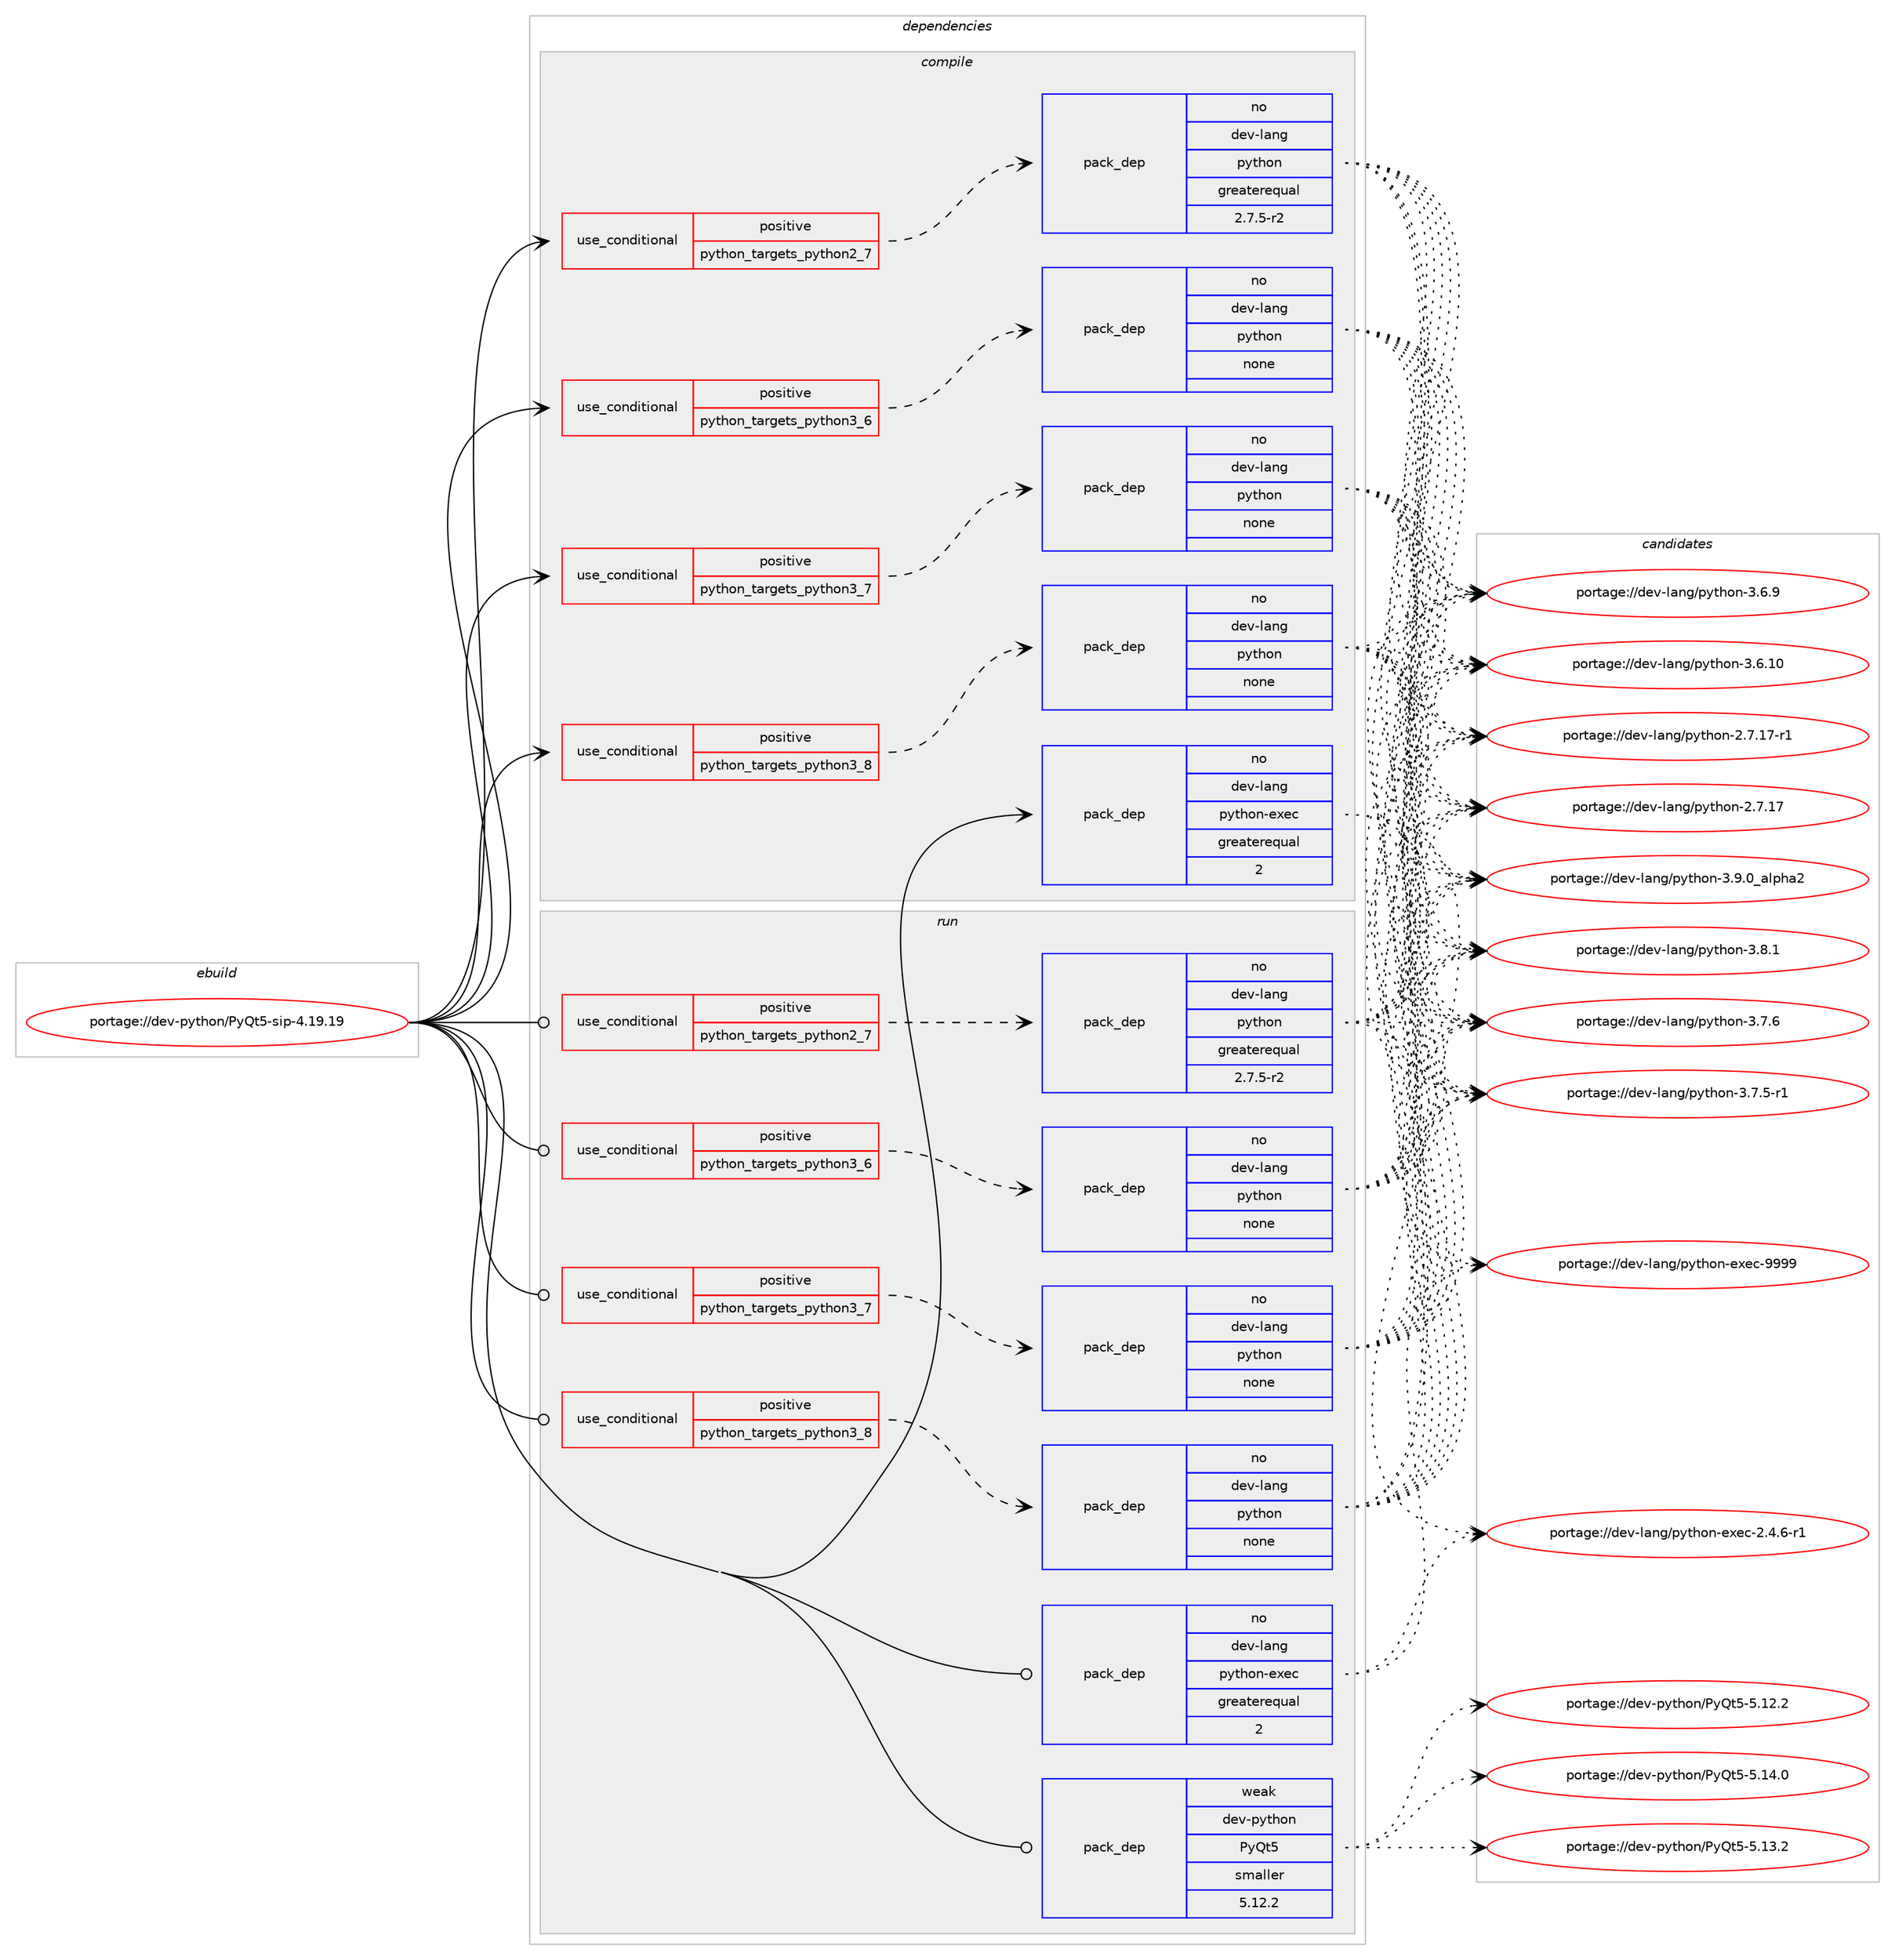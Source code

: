 digraph prolog {

# *************
# Graph options
# *************

newrank=true;
concentrate=true;
compound=true;
graph [rankdir=LR,fontname=Helvetica,fontsize=10,ranksep=1.5];#, ranksep=2.5, nodesep=0.2];
edge  [arrowhead=vee];
node  [fontname=Helvetica,fontsize=10];

# **********
# The ebuild
# **********

subgraph cluster_leftcol {
color=gray;
label=<<i>ebuild</i>>;
id [label="portage://dev-python/PyQt5-sip-4.19.19", color=red, width=4, href="../dev-python/PyQt5-sip-4.19.19.svg"];
}

# ****************
# The dependencies
# ****************

subgraph cluster_midcol {
color=gray;
label=<<i>dependencies</i>>;
subgraph cluster_compile {
fillcolor="#eeeeee";
style=filled;
label=<<i>compile</i>>;
subgraph cond119402 {
dependency472957 [label=<<TABLE BORDER="0" CELLBORDER="1" CELLSPACING="0" CELLPADDING="4"><TR><TD ROWSPAN="3" CELLPADDING="10">use_conditional</TD></TR><TR><TD>positive</TD></TR><TR><TD>python_targets_python2_7</TD></TR></TABLE>>, shape=none, color=red];
subgraph pack348538 {
dependency472958 [label=<<TABLE BORDER="0" CELLBORDER="1" CELLSPACING="0" CELLPADDING="4" WIDTH="220"><TR><TD ROWSPAN="6" CELLPADDING="30">pack_dep</TD></TR><TR><TD WIDTH="110">no</TD></TR><TR><TD>dev-lang</TD></TR><TR><TD>python</TD></TR><TR><TD>greaterequal</TD></TR><TR><TD>2.7.5-r2</TD></TR></TABLE>>, shape=none, color=blue];
}
dependency472957:e -> dependency472958:w [weight=20,style="dashed",arrowhead="vee"];
}
id:e -> dependency472957:w [weight=20,style="solid",arrowhead="vee"];
subgraph cond119403 {
dependency472959 [label=<<TABLE BORDER="0" CELLBORDER="1" CELLSPACING="0" CELLPADDING="4"><TR><TD ROWSPAN="3" CELLPADDING="10">use_conditional</TD></TR><TR><TD>positive</TD></TR><TR><TD>python_targets_python3_6</TD></TR></TABLE>>, shape=none, color=red];
subgraph pack348539 {
dependency472960 [label=<<TABLE BORDER="0" CELLBORDER="1" CELLSPACING="0" CELLPADDING="4" WIDTH="220"><TR><TD ROWSPAN="6" CELLPADDING="30">pack_dep</TD></TR><TR><TD WIDTH="110">no</TD></TR><TR><TD>dev-lang</TD></TR><TR><TD>python</TD></TR><TR><TD>none</TD></TR><TR><TD></TD></TR></TABLE>>, shape=none, color=blue];
}
dependency472959:e -> dependency472960:w [weight=20,style="dashed",arrowhead="vee"];
}
id:e -> dependency472959:w [weight=20,style="solid",arrowhead="vee"];
subgraph cond119404 {
dependency472961 [label=<<TABLE BORDER="0" CELLBORDER="1" CELLSPACING="0" CELLPADDING="4"><TR><TD ROWSPAN="3" CELLPADDING="10">use_conditional</TD></TR><TR><TD>positive</TD></TR><TR><TD>python_targets_python3_7</TD></TR></TABLE>>, shape=none, color=red];
subgraph pack348540 {
dependency472962 [label=<<TABLE BORDER="0" CELLBORDER="1" CELLSPACING="0" CELLPADDING="4" WIDTH="220"><TR><TD ROWSPAN="6" CELLPADDING="30">pack_dep</TD></TR><TR><TD WIDTH="110">no</TD></TR><TR><TD>dev-lang</TD></TR><TR><TD>python</TD></TR><TR><TD>none</TD></TR><TR><TD></TD></TR></TABLE>>, shape=none, color=blue];
}
dependency472961:e -> dependency472962:w [weight=20,style="dashed",arrowhead="vee"];
}
id:e -> dependency472961:w [weight=20,style="solid",arrowhead="vee"];
subgraph cond119405 {
dependency472963 [label=<<TABLE BORDER="0" CELLBORDER="1" CELLSPACING="0" CELLPADDING="4"><TR><TD ROWSPAN="3" CELLPADDING="10">use_conditional</TD></TR><TR><TD>positive</TD></TR><TR><TD>python_targets_python3_8</TD></TR></TABLE>>, shape=none, color=red];
subgraph pack348541 {
dependency472964 [label=<<TABLE BORDER="0" CELLBORDER="1" CELLSPACING="0" CELLPADDING="4" WIDTH="220"><TR><TD ROWSPAN="6" CELLPADDING="30">pack_dep</TD></TR><TR><TD WIDTH="110">no</TD></TR><TR><TD>dev-lang</TD></TR><TR><TD>python</TD></TR><TR><TD>none</TD></TR><TR><TD></TD></TR></TABLE>>, shape=none, color=blue];
}
dependency472963:e -> dependency472964:w [weight=20,style="dashed",arrowhead="vee"];
}
id:e -> dependency472963:w [weight=20,style="solid",arrowhead="vee"];
subgraph pack348542 {
dependency472965 [label=<<TABLE BORDER="0" CELLBORDER="1" CELLSPACING="0" CELLPADDING="4" WIDTH="220"><TR><TD ROWSPAN="6" CELLPADDING="30">pack_dep</TD></TR><TR><TD WIDTH="110">no</TD></TR><TR><TD>dev-lang</TD></TR><TR><TD>python-exec</TD></TR><TR><TD>greaterequal</TD></TR><TR><TD>2</TD></TR></TABLE>>, shape=none, color=blue];
}
id:e -> dependency472965:w [weight=20,style="solid",arrowhead="vee"];
}
subgraph cluster_compileandrun {
fillcolor="#eeeeee";
style=filled;
label=<<i>compile and run</i>>;
}
subgraph cluster_run {
fillcolor="#eeeeee";
style=filled;
label=<<i>run</i>>;
subgraph cond119406 {
dependency472966 [label=<<TABLE BORDER="0" CELLBORDER="1" CELLSPACING="0" CELLPADDING="4"><TR><TD ROWSPAN="3" CELLPADDING="10">use_conditional</TD></TR><TR><TD>positive</TD></TR><TR><TD>python_targets_python2_7</TD></TR></TABLE>>, shape=none, color=red];
subgraph pack348543 {
dependency472967 [label=<<TABLE BORDER="0" CELLBORDER="1" CELLSPACING="0" CELLPADDING="4" WIDTH="220"><TR><TD ROWSPAN="6" CELLPADDING="30">pack_dep</TD></TR><TR><TD WIDTH="110">no</TD></TR><TR><TD>dev-lang</TD></TR><TR><TD>python</TD></TR><TR><TD>greaterequal</TD></TR><TR><TD>2.7.5-r2</TD></TR></TABLE>>, shape=none, color=blue];
}
dependency472966:e -> dependency472967:w [weight=20,style="dashed",arrowhead="vee"];
}
id:e -> dependency472966:w [weight=20,style="solid",arrowhead="odot"];
subgraph cond119407 {
dependency472968 [label=<<TABLE BORDER="0" CELLBORDER="1" CELLSPACING="0" CELLPADDING="4"><TR><TD ROWSPAN="3" CELLPADDING="10">use_conditional</TD></TR><TR><TD>positive</TD></TR><TR><TD>python_targets_python3_6</TD></TR></TABLE>>, shape=none, color=red];
subgraph pack348544 {
dependency472969 [label=<<TABLE BORDER="0" CELLBORDER="1" CELLSPACING="0" CELLPADDING="4" WIDTH="220"><TR><TD ROWSPAN="6" CELLPADDING="30">pack_dep</TD></TR><TR><TD WIDTH="110">no</TD></TR><TR><TD>dev-lang</TD></TR><TR><TD>python</TD></TR><TR><TD>none</TD></TR><TR><TD></TD></TR></TABLE>>, shape=none, color=blue];
}
dependency472968:e -> dependency472969:w [weight=20,style="dashed",arrowhead="vee"];
}
id:e -> dependency472968:w [weight=20,style="solid",arrowhead="odot"];
subgraph cond119408 {
dependency472970 [label=<<TABLE BORDER="0" CELLBORDER="1" CELLSPACING="0" CELLPADDING="4"><TR><TD ROWSPAN="3" CELLPADDING="10">use_conditional</TD></TR><TR><TD>positive</TD></TR><TR><TD>python_targets_python3_7</TD></TR></TABLE>>, shape=none, color=red];
subgraph pack348545 {
dependency472971 [label=<<TABLE BORDER="0" CELLBORDER="1" CELLSPACING="0" CELLPADDING="4" WIDTH="220"><TR><TD ROWSPAN="6" CELLPADDING="30">pack_dep</TD></TR><TR><TD WIDTH="110">no</TD></TR><TR><TD>dev-lang</TD></TR><TR><TD>python</TD></TR><TR><TD>none</TD></TR><TR><TD></TD></TR></TABLE>>, shape=none, color=blue];
}
dependency472970:e -> dependency472971:w [weight=20,style="dashed",arrowhead="vee"];
}
id:e -> dependency472970:w [weight=20,style="solid",arrowhead="odot"];
subgraph cond119409 {
dependency472972 [label=<<TABLE BORDER="0" CELLBORDER="1" CELLSPACING="0" CELLPADDING="4"><TR><TD ROWSPAN="3" CELLPADDING="10">use_conditional</TD></TR><TR><TD>positive</TD></TR><TR><TD>python_targets_python3_8</TD></TR></TABLE>>, shape=none, color=red];
subgraph pack348546 {
dependency472973 [label=<<TABLE BORDER="0" CELLBORDER="1" CELLSPACING="0" CELLPADDING="4" WIDTH="220"><TR><TD ROWSPAN="6" CELLPADDING="30">pack_dep</TD></TR><TR><TD WIDTH="110">no</TD></TR><TR><TD>dev-lang</TD></TR><TR><TD>python</TD></TR><TR><TD>none</TD></TR><TR><TD></TD></TR></TABLE>>, shape=none, color=blue];
}
dependency472972:e -> dependency472973:w [weight=20,style="dashed",arrowhead="vee"];
}
id:e -> dependency472972:w [weight=20,style="solid",arrowhead="odot"];
subgraph pack348547 {
dependency472974 [label=<<TABLE BORDER="0" CELLBORDER="1" CELLSPACING="0" CELLPADDING="4" WIDTH="220"><TR><TD ROWSPAN="6" CELLPADDING="30">pack_dep</TD></TR><TR><TD WIDTH="110">no</TD></TR><TR><TD>dev-lang</TD></TR><TR><TD>python-exec</TD></TR><TR><TD>greaterequal</TD></TR><TR><TD>2</TD></TR></TABLE>>, shape=none, color=blue];
}
id:e -> dependency472974:w [weight=20,style="solid",arrowhead="odot"];
subgraph pack348548 {
dependency472975 [label=<<TABLE BORDER="0" CELLBORDER="1" CELLSPACING="0" CELLPADDING="4" WIDTH="220"><TR><TD ROWSPAN="6" CELLPADDING="30">pack_dep</TD></TR><TR><TD WIDTH="110">weak</TD></TR><TR><TD>dev-python</TD></TR><TR><TD>PyQt5</TD></TR><TR><TD>smaller</TD></TR><TR><TD>5.12.2</TD></TR></TABLE>>, shape=none, color=blue];
}
id:e -> dependency472975:w [weight=20,style="solid",arrowhead="odot"];
}
}

# **************
# The candidates
# **************

subgraph cluster_choices {
rank=same;
color=gray;
label=<<i>candidates</i>>;

subgraph choice348538 {
color=black;
nodesep=1;
choice10010111845108971101034711212111610411111045514657464895971081121049750 [label="portage://dev-lang/python-3.9.0_alpha2", color=red, width=4,href="../dev-lang/python-3.9.0_alpha2.svg"];
choice100101118451089711010347112121116104111110455146564649 [label="portage://dev-lang/python-3.8.1", color=red, width=4,href="../dev-lang/python-3.8.1.svg"];
choice100101118451089711010347112121116104111110455146554654 [label="portage://dev-lang/python-3.7.6", color=red, width=4,href="../dev-lang/python-3.7.6.svg"];
choice1001011184510897110103471121211161041111104551465546534511449 [label="portage://dev-lang/python-3.7.5-r1", color=red, width=4,href="../dev-lang/python-3.7.5-r1.svg"];
choice100101118451089711010347112121116104111110455146544657 [label="portage://dev-lang/python-3.6.9", color=red, width=4,href="../dev-lang/python-3.6.9.svg"];
choice10010111845108971101034711212111610411111045514654464948 [label="portage://dev-lang/python-3.6.10", color=red, width=4,href="../dev-lang/python-3.6.10.svg"];
choice100101118451089711010347112121116104111110455046554649554511449 [label="portage://dev-lang/python-2.7.17-r1", color=red, width=4,href="../dev-lang/python-2.7.17-r1.svg"];
choice10010111845108971101034711212111610411111045504655464955 [label="portage://dev-lang/python-2.7.17", color=red, width=4,href="../dev-lang/python-2.7.17.svg"];
dependency472958:e -> choice10010111845108971101034711212111610411111045514657464895971081121049750:w [style=dotted,weight="100"];
dependency472958:e -> choice100101118451089711010347112121116104111110455146564649:w [style=dotted,weight="100"];
dependency472958:e -> choice100101118451089711010347112121116104111110455146554654:w [style=dotted,weight="100"];
dependency472958:e -> choice1001011184510897110103471121211161041111104551465546534511449:w [style=dotted,weight="100"];
dependency472958:e -> choice100101118451089711010347112121116104111110455146544657:w [style=dotted,weight="100"];
dependency472958:e -> choice10010111845108971101034711212111610411111045514654464948:w [style=dotted,weight="100"];
dependency472958:e -> choice100101118451089711010347112121116104111110455046554649554511449:w [style=dotted,weight="100"];
dependency472958:e -> choice10010111845108971101034711212111610411111045504655464955:w [style=dotted,weight="100"];
}
subgraph choice348539 {
color=black;
nodesep=1;
choice10010111845108971101034711212111610411111045514657464895971081121049750 [label="portage://dev-lang/python-3.9.0_alpha2", color=red, width=4,href="../dev-lang/python-3.9.0_alpha2.svg"];
choice100101118451089711010347112121116104111110455146564649 [label="portage://dev-lang/python-3.8.1", color=red, width=4,href="../dev-lang/python-3.8.1.svg"];
choice100101118451089711010347112121116104111110455146554654 [label="portage://dev-lang/python-3.7.6", color=red, width=4,href="../dev-lang/python-3.7.6.svg"];
choice1001011184510897110103471121211161041111104551465546534511449 [label="portage://dev-lang/python-3.7.5-r1", color=red, width=4,href="../dev-lang/python-3.7.5-r1.svg"];
choice100101118451089711010347112121116104111110455146544657 [label="portage://dev-lang/python-3.6.9", color=red, width=4,href="../dev-lang/python-3.6.9.svg"];
choice10010111845108971101034711212111610411111045514654464948 [label="portage://dev-lang/python-3.6.10", color=red, width=4,href="../dev-lang/python-3.6.10.svg"];
choice100101118451089711010347112121116104111110455046554649554511449 [label="portage://dev-lang/python-2.7.17-r1", color=red, width=4,href="../dev-lang/python-2.7.17-r1.svg"];
choice10010111845108971101034711212111610411111045504655464955 [label="portage://dev-lang/python-2.7.17", color=red, width=4,href="../dev-lang/python-2.7.17.svg"];
dependency472960:e -> choice10010111845108971101034711212111610411111045514657464895971081121049750:w [style=dotted,weight="100"];
dependency472960:e -> choice100101118451089711010347112121116104111110455146564649:w [style=dotted,weight="100"];
dependency472960:e -> choice100101118451089711010347112121116104111110455146554654:w [style=dotted,weight="100"];
dependency472960:e -> choice1001011184510897110103471121211161041111104551465546534511449:w [style=dotted,weight="100"];
dependency472960:e -> choice100101118451089711010347112121116104111110455146544657:w [style=dotted,weight="100"];
dependency472960:e -> choice10010111845108971101034711212111610411111045514654464948:w [style=dotted,weight="100"];
dependency472960:e -> choice100101118451089711010347112121116104111110455046554649554511449:w [style=dotted,weight="100"];
dependency472960:e -> choice10010111845108971101034711212111610411111045504655464955:w [style=dotted,weight="100"];
}
subgraph choice348540 {
color=black;
nodesep=1;
choice10010111845108971101034711212111610411111045514657464895971081121049750 [label="portage://dev-lang/python-3.9.0_alpha2", color=red, width=4,href="../dev-lang/python-3.9.0_alpha2.svg"];
choice100101118451089711010347112121116104111110455146564649 [label="portage://dev-lang/python-3.8.1", color=red, width=4,href="../dev-lang/python-3.8.1.svg"];
choice100101118451089711010347112121116104111110455146554654 [label="portage://dev-lang/python-3.7.6", color=red, width=4,href="../dev-lang/python-3.7.6.svg"];
choice1001011184510897110103471121211161041111104551465546534511449 [label="portage://dev-lang/python-3.7.5-r1", color=red, width=4,href="../dev-lang/python-3.7.5-r1.svg"];
choice100101118451089711010347112121116104111110455146544657 [label="portage://dev-lang/python-3.6.9", color=red, width=4,href="../dev-lang/python-3.6.9.svg"];
choice10010111845108971101034711212111610411111045514654464948 [label="portage://dev-lang/python-3.6.10", color=red, width=4,href="../dev-lang/python-3.6.10.svg"];
choice100101118451089711010347112121116104111110455046554649554511449 [label="portage://dev-lang/python-2.7.17-r1", color=red, width=4,href="../dev-lang/python-2.7.17-r1.svg"];
choice10010111845108971101034711212111610411111045504655464955 [label="portage://dev-lang/python-2.7.17", color=red, width=4,href="../dev-lang/python-2.7.17.svg"];
dependency472962:e -> choice10010111845108971101034711212111610411111045514657464895971081121049750:w [style=dotted,weight="100"];
dependency472962:e -> choice100101118451089711010347112121116104111110455146564649:w [style=dotted,weight="100"];
dependency472962:e -> choice100101118451089711010347112121116104111110455146554654:w [style=dotted,weight="100"];
dependency472962:e -> choice1001011184510897110103471121211161041111104551465546534511449:w [style=dotted,weight="100"];
dependency472962:e -> choice100101118451089711010347112121116104111110455146544657:w [style=dotted,weight="100"];
dependency472962:e -> choice10010111845108971101034711212111610411111045514654464948:w [style=dotted,weight="100"];
dependency472962:e -> choice100101118451089711010347112121116104111110455046554649554511449:w [style=dotted,weight="100"];
dependency472962:e -> choice10010111845108971101034711212111610411111045504655464955:w [style=dotted,weight="100"];
}
subgraph choice348541 {
color=black;
nodesep=1;
choice10010111845108971101034711212111610411111045514657464895971081121049750 [label="portage://dev-lang/python-3.9.0_alpha2", color=red, width=4,href="../dev-lang/python-3.9.0_alpha2.svg"];
choice100101118451089711010347112121116104111110455146564649 [label="portage://dev-lang/python-3.8.1", color=red, width=4,href="../dev-lang/python-3.8.1.svg"];
choice100101118451089711010347112121116104111110455146554654 [label="portage://dev-lang/python-3.7.6", color=red, width=4,href="../dev-lang/python-3.7.6.svg"];
choice1001011184510897110103471121211161041111104551465546534511449 [label="portage://dev-lang/python-3.7.5-r1", color=red, width=4,href="../dev-lang/python-3.7.5-r1.svg"];
choice100101118451089711010347112121116104111110455146544657 [label="portage://dev-lang/python-3.6.9", color=red, width=4,href="../dev-lang/python-3.6.9.svg"];
choice10010111845108971101034711212111610411111045514654464948 [label="portage://dev-lang/python-3.6.10", color=red, width=4,href="../dev-lang/python-3.6.10.svg"];
choice100101118451089711010347112121116104111110455046554649554511449 [label="portage://dev-lang/python-2.7.17-r1", color=red, width=4,href="../dev-lang/python-2.7.17-r1.svg"];
choice10010111845108971101034711212111610411111045504655464955 [label="portage://dev-lang/python-2.7.17", color=red, width=4,href="../dev-lang/python-2.7.17.svg"];
dependency472964:e -> choice10010111845108971101034711212111610411111045514657464895971081121049750:w [style=dotted,weight="100"];
dependency472964:e -> choice100101118451089711010347112121116104111110455146564649:w [style=dotted,weight="100"];
dependency472964:e -> choice100101118451089711010347112121116104111110455146554654:w [style=dotted,weight="100"];
dependency472964:e -> choice1001011184510897110103471121211161041111104551465546534511449:w [style=dotted,weight="100"];
dependency472964:e -> choice100101118451089711010347112121116104111110455146544657:w [style=dotted,weight="100"];
dependency472964:e -> choice10010111845108971101034711212111610411111045514654464948:w [style=dotted,weight="100"];
dependency472964:e -> choice100101118451089711010347112121116104111110455046554649554511449:w [style=dotted,weight="100"];
dependency472964:e -> choice10010111845108971101034711212111610411111045504655464955:w [style=dotted,weight="100"];
}
subgraph choice348542 {
color=black;
nodesep=1;
choice10010111845108971101034711212111610411111045101120101994557575757 [label="portage://dev-lang/python-exec-9999", color=red, width=4,href="../dev-lang/python-exec-9999.svg"];
choice10010111845108971101034711212111610411111045101120101994550465246544511449 [label="portage://dev-lang/python-exec-2.4.6-r1", color=red, width=4,href="../dev-lang/python-exec-2.4.6-r1.svg"];
dependency472965:e -> choice10010111845108971101034711212111610411111045101120101994557575757:w [style=dotted,weight="100"];
dependency472965:e -> choice10010111845108971101034711212111610411111045101120101994550465246544511449:w [style=dotted,weight="100"];
}
subgraph choice348543 {
color=black;
nodesep=1;
choice10010111845108971101034711212111610411111045514657464895971081121049750 [label="portage://dev-lang/python-3.9.0_alpha2", color=red, width=4,href="../dev-lang/python-3.9.0_alpha2.svg"];
choice100101118451089711010347112121116104111110455146564649 [label="portage://dev-lang/python-3.8.1", color=red, width=4,href="../dev-lang/python-3.8.1.svg"];
choice100101118451089711010347112121116104111110455146554654 [label="portage://dev-lang/python-3.7.6", color=red, width=4,href="../dev-lang/python-3.7.6.svg"];
choice1001011184510897110103471121211161041111104551465546534511449 [label="portage://dev-lang/python-3.7.5-r1", color=red, width=4,href="../dev-lang/python-3.7.5-r1.svg"];
choice100101118451089711010347112121116104111110455146544657 [label="portage://dev-lang/python-3.6.9", color=red, width=4,href="../dev-lang/python-3.6.9.svg"];
choice10010111845108971101034711212111610411111045514654464948 [label="portage://dev-lang/python-3.6.10", color=red, width=4,href="../dev-lang/python-3.6.10.svg"];
choice100101118451089711010347112121116104111110455046554649554511449 [label="portage://dev-lang/python-2.7.17-r1", color=red, width=4,href="../dev-lang/python-2.7.17-r1.svg"];
choice10010111845108971101034711212111610411111045504655464955 [label="portage://dev-lang/python-2.7.17", color=red, width=4,href="../dev-lang/python-2.7.17.svg"];
dependency472967:e -> choice10010111845108971101034711212111610411111045514657464895971081121049750:w [style=dotted,weight="100"];
dependency472967:e -> choice100101118451089711010347112121116104111110455146564649:w [style=dotted,weight="100"];
dependency472967:e -> choice100101118451089711010347112121116104111110455146554654:w [style=dotted,weight="100"];
dependency472967:e -> choice1001011184510897110103471121211161041111104551465546534511449:w [style=dotted,weight="100"];
dependency472967:e -> choice100101118451089711010347112121116104111110455146544657:w [style=dotted,weight="100"];
dependency472967:e -> choice10010111845108971101034711212111610411111045514654464948:w [style=dotted,weight="100"];
dependency472967:e -> choice100101118451089711010347112121116104111110455046554649554511449:w [style=dotted,weight="100"];
dependency472967:e -> choice10010111845108971101034711212111610411111045504655464955:w [style=dotted,weight="100"];
}
subgraph choice348544 {
color=black;
nodesep=1;
choice10010111845108971101034711212111610411111045514657464895971081121049750 [label="portage://dev-lang/python-3.9.0_alpha2", color=red, width=4,href="../dev-lang/python-3.9.0_alpha2.svg"];
choice100101118451089711010347112121116104111110455146564649 [label="portage://dev-lang/python-3.8.1", color=red, width=4,href="../dev-lang/python-3.8.1.svg"];
choice100101118451089711010347112121116104111110455146554654 [label="portage://dev-lang/python-3.7.6", color=red, width=4,href="../dev-lang/python-3.7.6.svg"];
choice1001011184510897110103471121211161041111104551465546534511449 [label="portage://dev-lang/python-3.7.5-r1", color=red, width=4,href="../dev-lang/python-3.7.5-r1.svg"];
choice100101118451089711010347112121116104111110455146544657 [label="portage://dev-lang/python-3.6.9", color=red, width=4,href="../dev-lang/python-3.6.9.svg"];
choice10010111845108971101034711212111610411111045514654464948 [label="portage://dev-lang/python-3.6.10", color=red, width=4,href="../dev-lang/python-3.6.10.svg"];
choice100101118451089711010347112121116104111110455046554649554511449 [label="portage://dev-lang/python-2.7.17-r1", color=red, width=4,href="../dev-lang/python-2.7.17-r1.svg"];
choice10010111845108971101034711212111610411111045504655464955 [label="portage://dev-lang/python-2.7.17", color=red, width=4,href="../dev-lang/python-2.7.17.svg"];
dependency472969:e -> choice10010111845108971101034711212111610411111045514657464895971081121049750:w [style=dotted,weight="100"];
dependency472969:e -> choice100101118451089711010347112121116104111110455146564649:w [style=dotted,weight="100"];
dependency472969:e -> choice100101118451089711010347112121116104111110455146554654:w [style=dotted,weight="100"];
dependency472969:e -> choice1001011184510897110103471121211161041111104551465546534511449:w [style=dotted,weight="100"];
dependency472969:e -> choice100101118451089711010347112121116104111110455146544657:w [style=dotted,weight="100"];
dependency472969:e -> choice10010111845108971101034711212111610411111045514654464948:w [style=dotted,weight="100"];
dependency472969:e -> choice100101118451089711010347112121116104111110455046554649554511449:w [style=dotted,weight="100"];
dependency472969:e -> choice10010111845108971101034711212111610411111045504655464955:w [style=dotted,weight="100"];
}
subgraph choice348545 {
color=black;
nodesep=1;
choice10010111845108971101034711212111610411111045514657464895971081121049750 [label="portage://dev-lang/python-3.9.0_alpha2", color=red, width=4,href="../dev-lang/python-3.9.0_alpha2.svg"];
choice100101118451089711010347112121116104111110455146564649 [label="portage://dev-lang/python-3.8.1", color=red, width=4,href="../dev-lang/python-3.8.1.svg"];
choice100101118451089711010347112121116104111110455146554654 [label="portage://dev-lang/python-3.7.6", color=red, width=4,href="../dev-lang/python-3.7.6.svg"];
choice1001011184510897110103471121211161041111104551465546534511449 [label="portage://dev-lang/python-3.7.5-r1", color=red, width=4,href="../dev-lang/python-3.7.5-r1.svg"];
choice100101118451089711010347112121116104111110455146544657 [label="portage://dev-lang/python-3.6.9", color=red, width=4,href="../dev-lang/python-3.6.9.svg"];
choice10010111845108971101034711212111610411111045514654464948 [label="portage://dev-lang/python-3.6.10", color=red, width=4,href="../dev-lang/python-3.6.10.svg"];
choice100101118451089711010347112121116104111110455046554649554511449 [label="portage://dev-lang/python-2.7.17-r1", color=red, width=4,href="../dev-lang/python-2.7.17-r1.svg"];
choice10010111845108971101034711212111610411111045504655464955 [label="portage://dev-lang/python-2.7.17", color=red, width=4,href="../dev-lang/python-2.7.17.svg"];
dependency472971:e -> choice10010111845108971101034711212111610411111045514657464895971081121049750:w [style=dotted,weight="100"];
dependency472971:e -> choice100101118451089711010347112121116104111110455146564649:w [style=dotted,weight="100"];
dependency472971:e -> choice100101118451089711010347112121116104111110455146554654:w [style=dotted,weight="100"];
dependency472971:e -> choice1001011184510897110103471121211161041111104551465546534511449:w [style=dotted,weight="100"];
dependency472971:e -> choice100101118451089711010347112121116104111110455146544657:w [style=dotted,weight="100"];
dependency472971:e -> choice10010111845108971101034711212111610411111045514654464948:w [style=dotted,weight="100"];
dependency472971:e -> choice100101118451089711010347112121116104111110455046554649554511449:w [style=dotted,weight="100"];
dependency472971:e -> choice10010111845108971101034711212111610411111045504655464955:w [style=dotted,weight="100"];
}
subgraph choice348546 {
color=black;
nodesep=1;
choice10010111845108971101034711212111610411111045514657464895971081121049750 [label="portage://dev-lang/python-3.9.0_alpha2", color=red, width=4,href="../dev-lang/python-3.9.0_alpha2.svg"];
choice100101118451089711010347112121116104111110455146564649 [label="portage://dev-lang/python-3.8.1", color=red, width=4,href="../dev-lang/python-3.8.1.svg"];
choice100101118451089711010347112121116104111110455146554654 [label="portage://dev-lang/python-3.7.6", color=red, width=4,href="../dev-lang/python-3.7.6.svg"];
choice1001011184510897110103471121211161041111104551465546534511449 [label="portage://dev-lang/python-3.7.5-r1", color=red, width=4,href="../dev-lang/python-3.7.5-r1.svg"];
choice100101118451089711010347112121116104111110455146544657 [label="portage://dev-lang/python-3.6.9", color=red, width=4,href="../dev-lang/python-3.6.9.svg"];
choice10010111845108971101034711212111610411111045514654464948 [label="portage://dev-lang/python-3.6.10", color=red, width=4,href="../dev-lang/python-3.6.10.svg"];
choice100101118451089711010347112121116104111110455046554649554511449 [label="portage://dev-lang/python-2.7.17-r1", color=red, width=4,href="../dev-lang/python-2.7.17-r1.svg"];
choice10010111845108971101034711212111610411111045504655464955 [label="portage://dev-lang/python-2.7.17", color=red, width=4,href="../dev-lang/python-2.7.17.svg"];
dependency472973:e -> choice10010111845108971101034711212111610411111045514657464895971081121049750:w [style=dotted,weight="100"];
dependency472973:e -> choice100101118451089711010347112121116104111110455146564649:w [style=dotted,weight="100"];
dependency472973:e -> choice100101118451089711010347112121116104111110455146554654:w [style=dotted,weight="100"];
dependency472973:e -> choice1001011184510897110103471121211161041111104551465546534511449:w [style=dotted,weight="100"];
dependency472973:e -> choice100101118451089711010347112121116104111110455146544657:w [style=dotted,weight="100"];
dependency472973:e -> choice10010111845108971101034711212111610411111045514654464948:w [style=dotted,weight="100"];
dependency472973:e -> choice100101118451089711010347112121116104111110455046554649554511449:w [style=dotted,weight="100"];
dependency472973:e -> choice10010111845108971101034711212111610411111045504655464955:w [style=dotted,weight="100"];
}
subgraph choice348547 {
color=black;
nodesep=1;
choice10010111845108971101034711212111610411111045101120101994557575757 [label="portage://dev-lang/python-exec-9999", color=red, width=4,href="../dev-lang/python-exec-9999.svg"];
choice10010111845108971101034711212111610411111045101120101994550465246544511449 [label="portage://dev-lang/python-exec-2.4.6-r1", color=red, width=4,href="../dev-lang/python-exec-2.4.6-r1.svg"];
dependency472974:e -> choice10010111845108971101034711212111610411111045101120101994557575757:w [style=dotted,weight="100"];
dependency472974:e -> choice10010111845108971101034711212111610411111045101120101994550465246544511449:w [style=dotted,weight="100"];
}
subgraph choice348548 {
color=black;
nodesep=1;
choice100101118451121211161041111104780121811165345534649524648 [label="portage://dev-python/PyQt5-5.14.0", color=red, width=4,href="../dev-python/PyQt5-5.14.0.svg"];
choice100101118451121211161041111104780121811165345534649514650 [label="portage://dev-python/PyQt5-5.13.2", color=red, width=4,href="../dev-python/PyQt5-5.13.2.svg"];
choice100101118451121211161041111104780121811165345534649504650 [label="portage://dev-python/PyQt5-5.12.2", color=red, width=4,href="../dev-python/PyQt5-5.12.2.svg"];
dependency472975:e -> choice100101118451121211161041111104780121811165345534649524648:w [style=dotted,weight="100"];
dependency472975:e -> choice100101118451121211161041111104780121811165345534649514650:w [style=dotted,weight="100"];
dependency472975:e -> choice100101118451121211161041111104780121811165345534649504650:w [style=dotted,weight="100"];
}
}

}
